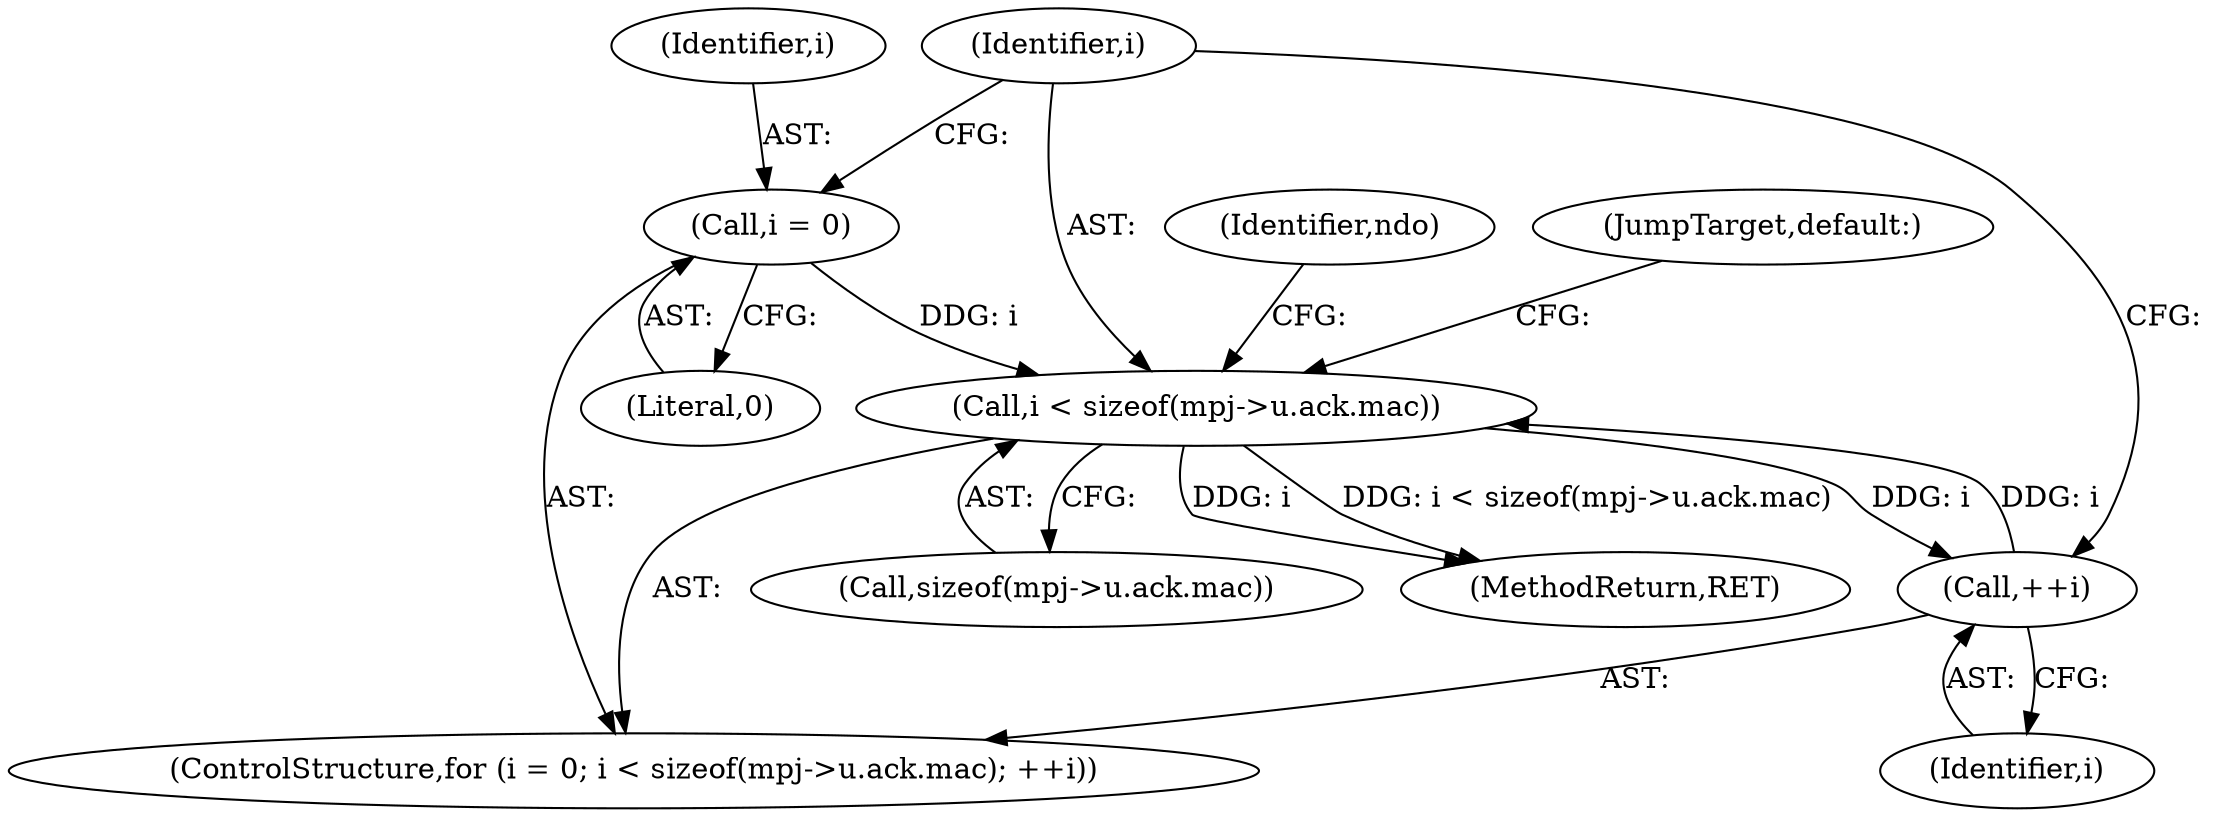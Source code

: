 digraph "0_tcpdump_4c3aee4bb0294c232d56b6d34e9eeb74f630fe8c_2@API" {
"1000235" [label="(Call,i < sizeof(mpj->u.ack.mac))"];
"1000232" [label="(Call,i = 0)"];
"1000245" [label="(Call,++i)"];
"1000235" [label="(Call,i < sizeof(mpj->u.ack.mac))"];
"1000236" [label="(Identifier,i)"];
"1000234" [label="(Literal,0)"];
"1000246" [label="(Identifier,i)"];
"1000249" [label="(Identifier,ndo)"];
"1000237" [label="(Call,sizeof(mpj->u.ack.mac))"];
"1000245" [label="(Call,++i)"];
"1000233" [label="(Identifier,i)"];
"1000235" [label="(Call,i < sizeof(mpj->u.ack.mac))"];
"1000232" [label="(Call,i = 0)"];
"1000231" [label="(ControlStructure,for (i = 0; i < sizeof(mpj->u.ack.mac); ++i))"];
"1000265" [label="(MethodReturn,RET)"];
"1000261" [label="(JumpTarget,default:)"];
"1000235" -> "1000231"  [label="AST: "];
"1000235" -> "1000237"  [label="CFG: "];
"1000236" -> "1000235"  [label="AST: "];
"1000237" -> "1000235"  [label="AST: "];
"1000249" -> "1000235"  [label="CFG: "];
"1000261" -> "1000235"  [label="CFG: "];
"1000235" -> "1000265"  [label="DDG: i < sizeof(mpj->u.ack.mac)"];
"1000235" -> "1000265"  [label="DDG: i"];
"1000232" -> "1000235"  [label="DDG: i"];
"1000245" -> "1000235"  [label="DDG: i"];
"1000235" -> "1000245"  [label="DDG: i"];
"1000232" -> "1000231"  [label="AST: "];
"1000232" -> "1000234"  [label="CFG: "];
"1000233" -> "1000232"  [label="AST: "];
"1000234" -> "1000232"  [label="AST: "];
"1000236" -> "1000232"  [label="CFG: "];
"1000245" -> "1000231"  [label="AST: "];
"1000245" -> "1000246"  [label="CFG: "];
"1000246" -> "1000245"  [label="AST: "];
"1000236" -> "1000245"  [label="CFG: "];
}

